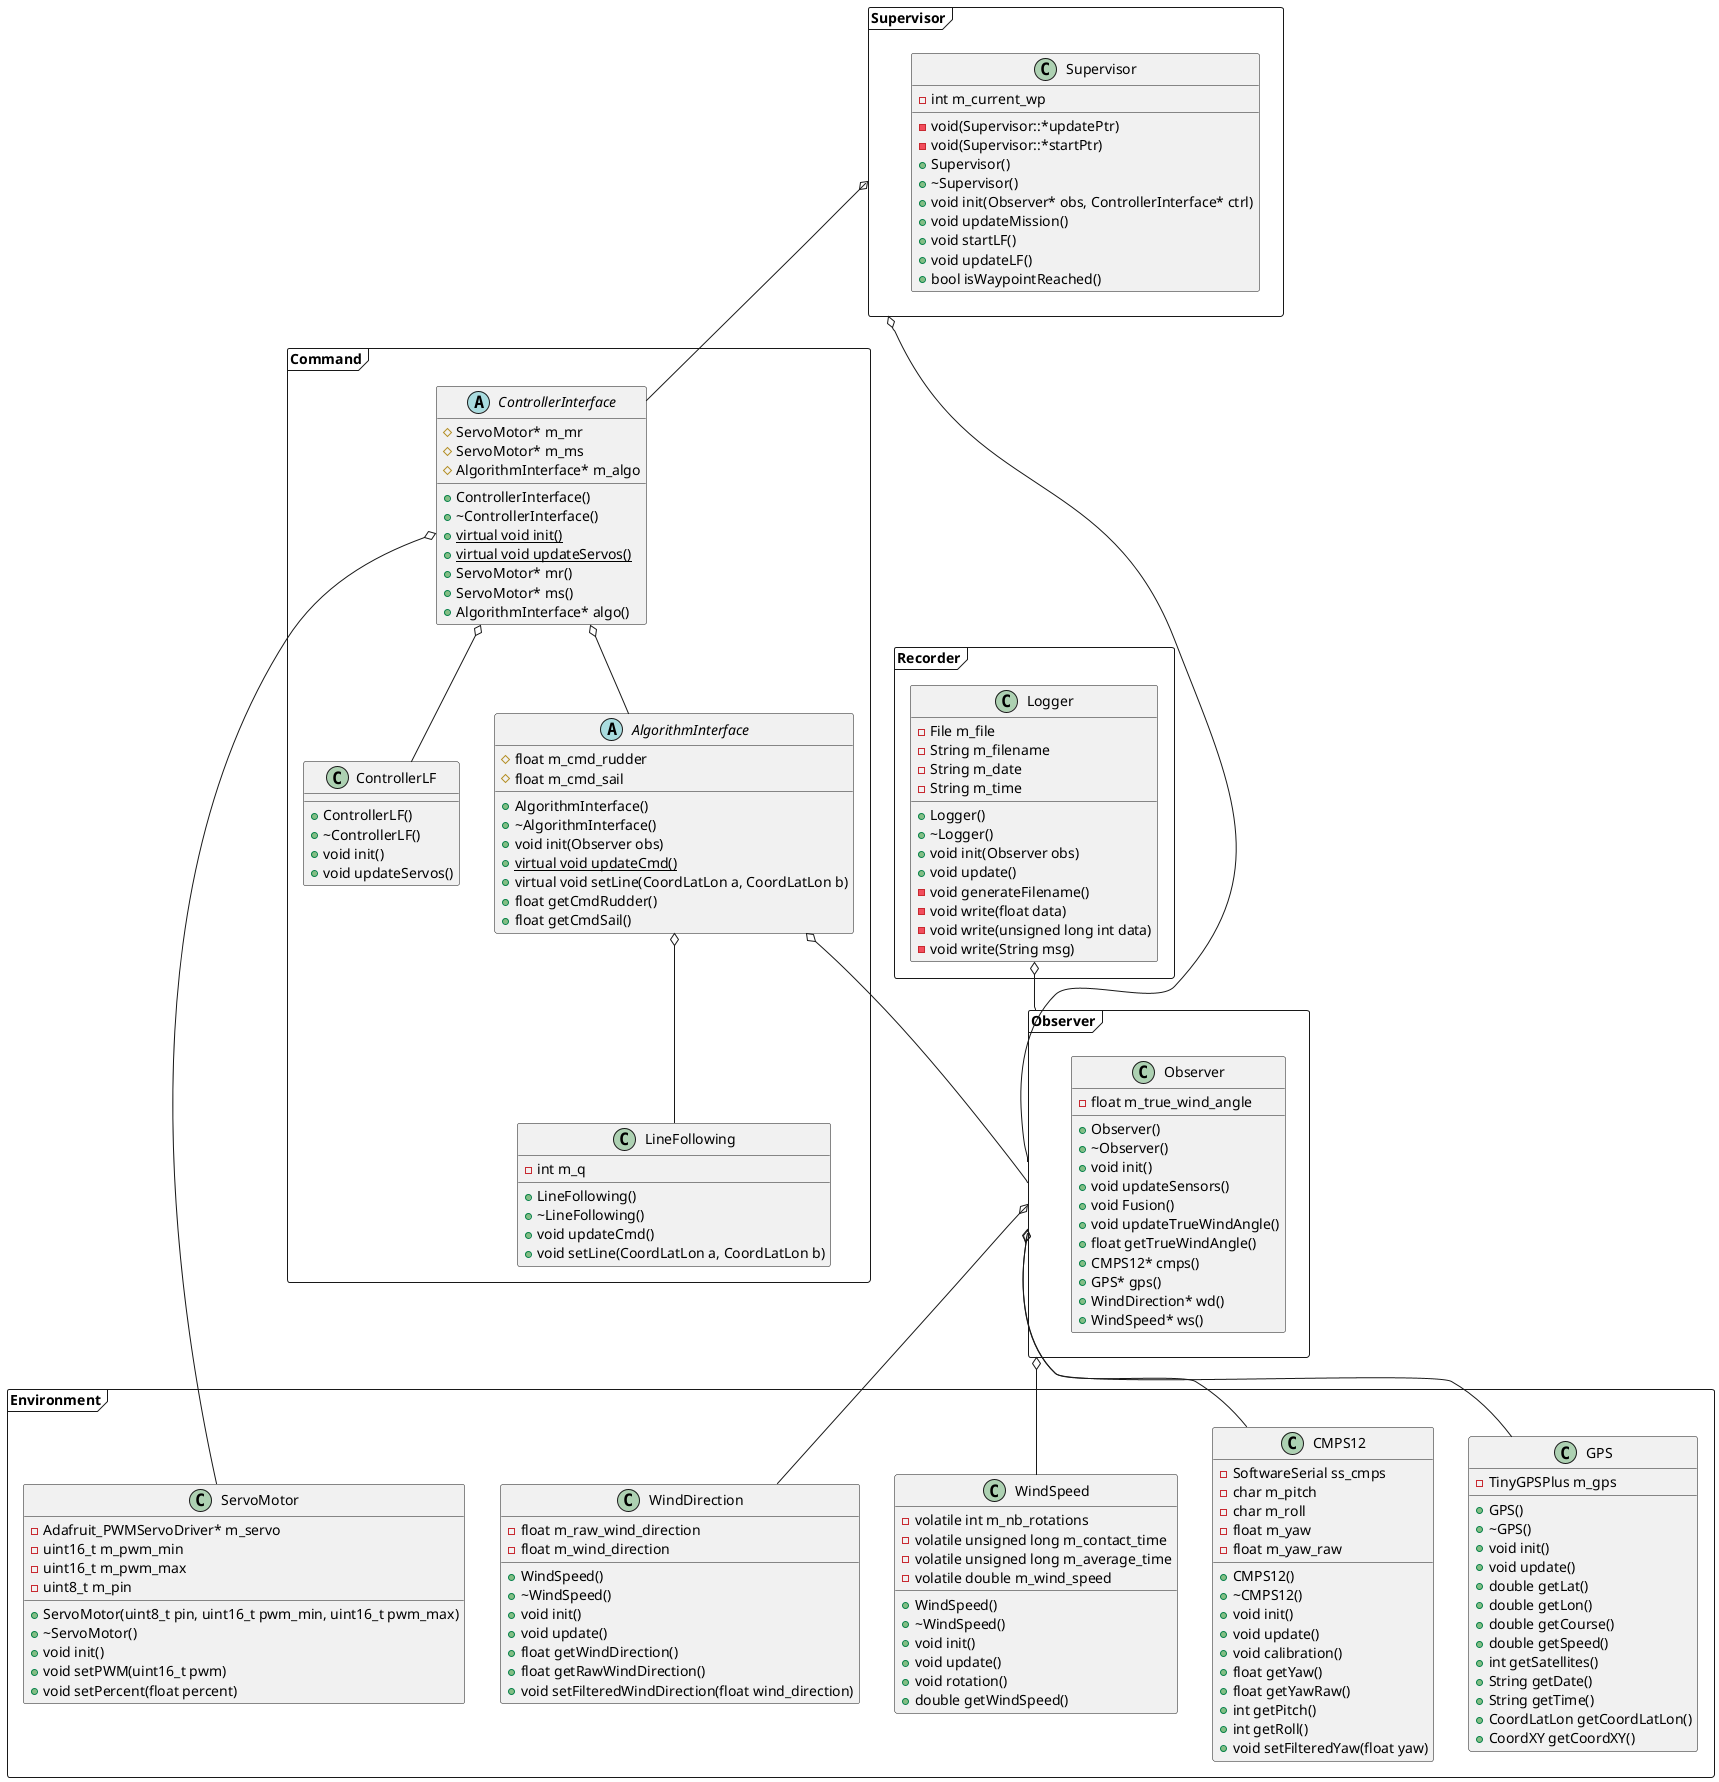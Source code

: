 @startuml classDiagram

package Environment <<Frame>> {

    class       GPS {
        - TinyGPSPlus m_gps
        + GPS()
        + ~GPS()
        + void init()
        + void update()
        + double getLat()
        + double getLon()
        + double getCourse()
        + double getSpeed()
        + int getSatellites()
        + String getDate()
        + String getTime()
        + CoordLatLon getCoordLatLon()
        + CoordXY getCoordXY()
    }

    class       CMPS12 {
        - SoftwareSerial ss_cmps
        - char m_pitch
        - char m_roll
        - float m_yaw
        - float m_yaw_raw
        + CMPS12()
        + ~CMPS12()
        + void init()
        + void update()
        + void calibration()
        + float getYaw()
        + float getYawRaw()
        + int getPitch()
        + int getRoll()
        + void setFilteredYaw(float yaw)  
    }

    class       WindSpeed {
        - volatile int m_nb_rotations
        - volatile unsigned long m_contact_time
        - volatile unsigned long m_average_time
        - volatile double m_wind_speed
        + WindSpeed()
        + ~WindSpeed()
        + void init()
        + void update()
        + void rotation()
        + double getWindSpeed() 
    }

    class       WindDirection {
        - float m_raw_wind_direction
        - float m_wind_direction
        + WindSpeed()
        + ~WindSpeed()
        + void init()
        + void update()
        + float getWindDirection()
        + float getRawWindDirection()
        + void setFilteredWindDirection(float wind_direction)    
    }

    class       ServoMotor {
        - Adafruit_PWMServoDriver* m_servo
        - uint16_t m_pwm_min
        - uint16_t m_pwm_max
        - uint8_t m_pin
        + ServoMotor(uint8_t pin, uint16_t pwm_min, uint16_t pwm_max)
        + ~ServoMotor()
        + void init()
        + void setPWM(uint16_t pwm)
        + void setPercent(float percent)
    }
}

package Observer <<Frame>> {

    class       Observer {
        - float m_true_wind_angle
        + Observer()
        + ~Observer()
        + void init()
        + void updateSensors()
        + void Fusion()
        + void updateTrueWindAngle()
        + float getTrueWindAngle()
        + CMPS12* cmps()
        + GPS* gps()
        + WindDirection* wd()
        + WindSpeed* ws()
    }
}

package Recorder <<Frame>> {

    class       Logger {
        - File m_file
        - String m_filename
        - String m_date
        - String m_time
        + Logger()
        + ~Logger()
        + void init(Observer obs)
        + void update()
        - void generateFilename()
        - void write(float data)
        - void write(unsigned long int data)
        - void write(String msg)
    }
}

package Supervisor <<Frame>> {

    class       Supervisor {
        - int m_current_wp
        - void(Supervisor::*updatePtr)
        - void(Supervisor::*startPtr)
        + Supervisor()
        + ~Supervisor()   
        + void init(Observer* obs, ControllerInterface* ctrl)
        + void updateMission()
        + void startLF()    
        + void updateLF()
        + bool isWaypointReached() 
    }
}

package Command <<Frame>> {

    abstract    ControllerInterface {
        # ServoMotor* m_mr 
        # ServoMotor* m_ms
        # AlgorithmInterface* m_algo
        + ControllerInterface()
        + ~ControllerInterface()
        + virtual void init() {static}
        + virtual void updateServos() {static}
        + ServoMotor* mr() 
        + ServoMotor* ms()
        + AlgorithmInterface* algo() 
    }

    class       ControllerLF {
        + ControllerLF()
        + ~ControllerLF()  
        + void init()
        + void updateServos()  
    }

    abstract    AlgorithmInterface {
        # float m_cmd_rudder
        # float m_cmd_sail
        + AlgorithmInterface()
        + ~AlgorithmInterface() 
        + void init(Observer obs)
        + virtual void updateCmd() {static}
        + virtual void setLine(CoordLatLon a, CoordLatLon b)
        + float getCmdRudder()
        + float getCmdSail()
    }

    class       LineFollowing {
        - int m_q
        + LineFollowing()
        + ~LineFollowing()
        + void updateCmd()
        + void setLine(CoordLatLon a, CoordLatLon b)    
    }
}


Observer            o-- GPS
Observer            o-- CMPS12
Observer            o-- WindSpeed
Observer            o-- WindDirection
ControllerInterface o-- ControllerLF
ControllerInterface o-- ServoMotor
Logger              o-- Observer
AlgorithmInterface  o-- Observer
AlgorithmInterface  o-- LineFollowing
ControllerInterface o-- AlgorithmInterface
Supervisor          o-- Observer
Supervisor          o-- ControllerInterface

@enduml